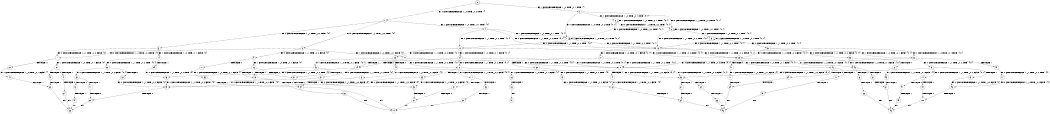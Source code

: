 digraph BCG {
size = "7, 10.5";
center = TRUE;
node [shape = circle];
0 [peripheries = 2];
0 -> 1 [label = "EX !0 !ATOMIC_EXCH_BRANCH (1, +0, TRUE, +0, 2, TRUE) !{}"];
0 -> 2 [label = "EX !1 !ATOMIC_EXCH_BRANCH (1, +0, TRUE, +0, 1, TRUE) !{}"];
1 -> 3 [label = "EX !0 !ATOMIC_EXCH_BRANCH (1, +1, TRUE, +0, 2, TRUE) !{0}"];
1 -> 4 [label = "EX !1 !ATOMIC_EXCH_BRANCH (1, +0, TRUE, +0, 1, TRUE) !{0}"];
1 -> 5 [label = "EX !0 !ATOMIC_EXCH_BRANCH (1, +1, TRUE, +0, 2, TRUE) !{0}"];
2 -> 6 [label = "EX !1 !ATOMIC_EXCH_BRANCH (1, +0, TRUE, +0, 1, TRUE) !{0, 1}"];
2 -> 7 [label = "EX !0 !ATOMIC_EXCH_BRANCH (1, +0, TRUE, +0, 2, TRUE) !{0, 1}"];
2 -> 8 [label = "EX !0 !ATOMIC_EXCH_BRANCH (1, +0, TRUE, +0, 2, TRUE) !{0, 1}"];
3 -> 9 [label = "EX !0 !ATOMIC_EXCH_BRANCH (1, +1, TRUE, +0, 2, FALSE) !{0}"];
3 -> 10 [label = "EX !1 !ATOMIC_EXCH_BRANCH (1, +0, TRUE, +0, 1, FALSE) !{0}"];
3 -> 11 [label = "EX !0 !ATOMIC_EXCH_BRANCH (1, +1, TRUE, +0, 2, FALSE) !{0}"];
4 -> 12 [label = "EX !0 !ATOMIC_EXCH_BRANCH (1, +1, TRUE, +0, 2, TRUE) !{0, 1}"];
4 -> 7 [label = "EX !1 !ATOMIC_EXCH_BRANCH (1, +0, TRUE, +0, 1, TRUE) !{0, 1}"];
4 -> 13 [label = "EX !0 !ATOMIC_EXCH_BRANCH (1, +1, TRUE, +0, 2, TRUE) !{0, 1}"];
5 -> 14 [label = "EX !1 !ATOMIC_EXCH_BRANCH (1, +0, TRUE, +0, 1, FALSE) !{0}"];
5 -> 11 [label = "EX !0 !ATOMIC_EXCH_BRANCH (1, +1, TRUE, +0, 2, FALSE) !{0}"];
6 -> 6 [label = "EX !1 !ATOMIC_EXCH_BRANCH (1, +0, TRUE, +0, 1, TRUE) !{0, 1}"];
6 -> 7 [label = "EX !0 !ATOMIC_EXCH_BRANCH (1, +0, TRUE, +0, 2, TRUE) !{0, 1}"];
6 -> 8 [label = "EX !0 !ATOMIC_EXCH_BRANCH (1, +0, TRUE, +0, 2, TRUE) !{0, 1}"];
7 -> 12 [label = "EX !0 !ATOMIC_EXCH_BRANCH (1, +1, TRUE, +0, 2, TRUE) !{0, 1}"];
7 -> 7 [label = "EX !1 !ATOMIC_EXCH_BRANCH (1, +0, TRUE, +0, 1, TRUE) !{0, 1}"];
7 -> 13 [label = "EX !0 !ATOMIC_EXCH_BRANCH (1, +1, TRUE, +0, 2, TRUE) !{0, 1}"];
8 -> 15 [label = "EX !1 !ATOMIC_EXCH_BRANCH (1, +0, TRUE, +0, 1, TRUE) !{0, 1}"];
8 -> 13 [label = "EX !0 !ATOMIC_EXCH_BRANCH (1, +1, TRUE, +0, 2, TRUE) !{0, 1}"];
8 -> 8 [label = "EX !1 !ATOMIC_EXCH_BRANCH (1, +0, TRUE, +0, 1, TRUE) !{0, 1}"];
9 -> 16 [label = "EX !1 !ATOMIC_EXCH_BRANCH (1, +0, TRUE, +0, 1, FALSE) !{0}"];
9 -> 17 [label = "TERMINATE !0"];
10 -> 18 [label = "EX !0 !ATOMIC_EXCH_BRANCH (1, +1, TRUE, +0, 2, TRUE) !{0, 1}"];
10 -> 19 [label = "TERMINATE !1"];
10 -> 20 [label = "EX !0 !ATOMIC_EXCH_BRANCH (1, +1, TRUE, +0, 2, TRUE) !{0, 1}"];
11 -> 21 [label = "EX !1 !ATOMIC_EXCH_BRANCH (1, +0, TRUE, +0, 1, FALSE) !{0}"];
11 -> 22 [label = "TERMINATE !0"];
12 -> 23 [label = "EX !0 !ATOMIC_EXCH_BRANCH (1, +1, TRUE, +0, 2, FALSE) !{0, 1}"];
12 -> 24 [label = "EX !1 !ATOMIC_EXCH_BRANCH (1, +0, TRUE, +0, 1, FALSE) !{0, 1}"];
12 -> 25 [label = "EX !0 !ATOMIC_EXCH_BRANCH (1, +1, TRUE, +0, 2, FALSE) !{0, 1}"];
13 -> 26 [label = "EX !1 !ATOMIC_EXCH_BRANCH (1, +0, TRUE, +0, 1, FALSE) !{0, 1}"];
13 -> 25 [label = "EX !0 !ATOMIC_EXCH_BRANCH (1, +1, TRUE, +0, 2, FALSE) !{0, 1}"];
13 -> 27 [label = "EX !1 !ATOMIC_EXCH_BRANCH (1, +0, TRUE, +0, 1, FALSE) !{0, 1}"];
14 -> 28 [label = "EX !0 !ATOMIC_EXCH_BRANCH (1, +1, TRUE, +0, 2, TRUE) !{0, 1}"];
14 -> 29 [label = "TERMINATE !1"];
15 -> 30 [label = "EX !0 !ATOMIC_EXCH_BRANCH (1, +1, TRUE, +0, 2, TRUE) !{0, 1}"];
15 -> 15 [label = "EX !1 !ATOMIC_EXCH_BRANCH (1, +0, TRUE, +0, 1, TRUE) !{0, 1}"];
15 -> 13 [label = "EX !0 !ATOMIC_EXCH_BRANCH (1, +1, TRUE, +0, 2, TRUE) !{0, 1}"];
16 -> 31 [label = "TERMINATE !0"];
16 -> 32 [label = "TERMINATE !1"];
17 -> 33 [label = "EX !1 !ATOMIC_EXCH_BRANCH (1, +0, TRUE, +0, 1, FALSE) !{}"];
18 -> 34 [label = "EX !0 !ATOMIC_EXCH_BRANCH (1, +1, TRUE, +0, 2, FALSE) !{0, 1}"];
18 -> 35 [label = "TERMINATE !1"];
18 -> 36 [label = "EX !0 !ATOMIC_EXCH_BRANCH (1, +1, TRUE, +0, 2, FALSE) !{0, 1}"];
19 -> 37 [label = "EX !0 !ATOMIC_EXCH_BRANCH (1, +1, TRUE, +0, 2, TRUE) !{0}"];
19 -> 38 [label = "EX !0 !ATOMIC_EXCH_BRANCH (1, +1, TRUE, +0, 2, TRUE) !{0}"];
20 -> 36 [label = "EX !0 !ATOMIC_EXCH_BRANCH (1, +1, TRUE, +0, 2, FALSE) !{0, 1}"];
20 -> 39 [label = "TERMINATE !1"];
21 -> 40 [label = "TERMINATE !0"];
21 -> 41 [label = "TERMINATE !1"];
22 -> 42 [label = "EX !1 !ATOMIC_EXCH_BRANCH (1, +0, TRUE, +0, 1, FALSE) !{}"];
23 -> 43 [label = "EX !1 !ATOMIC_EXCH_BRANCH (1, +0, TRUE, +0, 1, FALSE) !{0, 1}"];
23 -> 44 [label = "TERMINATE !0"];
24 -> 18 [label = "EX !0 !ATOMIC_EXCH_BRANCH (1, +1, TRUE, +0, 2, TRUE) !{0, 1}"];
24 -> 19 [label = "TERMINATE !1"];
24 -> 20 [label = "EX !0 !ATOMIC_EXCH_BRANCH (1, +1, TRUE, +0, 2, TRUE) !{0, 1}"];
25 -> 45 [label = "EX !1 !ATOMIC_EXCH_BRANCH (1, +0, TRUE, +0, 1, FALSE) !{0, 1}"];
25 -> 46 [label = "EX !1 !ATOMIC_EXCH_BRANCH (1, +0, TRUE, +0, 1, FALSE) !{0, 1}"];
25 -> 47 [label = "TERMINATE !0"];
26 -> 48 [label = "EX !0 !ATOMIC_EXCH_BRANCH (1, +1, TRUE, +0, 2, TRUE) !{0, 1}"];
26 -> 49 [label = "TERMINATE !1"];
26 -> 20 [label = "EX !0 !ATOMIC_EXCH_BRANCH (1, +1, TRUE, +0, 2, TRUE) !{0, 1}"];
27 -> 20 [label = "EX !0 !ATOMIC_EXCH_BRANCH (1, +1, TRUE, +0, 2, TRUE) !{0, 1}"];
27 -> 50 [label = "TERMINATE !1"];
28 -> 51 [label = "EX !0 !ATOMIC_EXCH_BRANCH (1, +1, TRUE, +0, 2, FALSE) !{0, 1}"];
28 -> 52 [label = "TERMINATE !1"];
29 -> 38 [label = "EX !0 !ATOMIC_EXCH_BRANCH (1, +1, TRUE, +0, 2, TRUE) !{0}"];
30 -> 53 [label = "EX !0 !ATOMIC_EXCH_BRANCH (1, +1, TRUE, +0, 2, FALSE) !{0, 1}"];
30 -> 26 [label = "EX !1 !ATOMIC_EXCH_BRANCH (1, +0, TRUE, +0, 1, FALSE) !{0, 1}"];
30 -> 25 [label = "EX !0 !ATOMIC_EXCH_BRANCH (1, +1, TRUE, +0, 2, FALSE) !{0, 1}"];
31 -> 54 [label = "TERMINATE !1"];
32 -> 55 [label = "TERMINATE !0"];
33 -> 54 [label = "TERMINATE !1"];
34 -> 56 [label = "TERMINATE !0"];
34 -> 57 [label = "TERMINATE !1"];
35 -> 58 [label = "EX !0 !ATOMIC_EXCH_BRANCH (1, +1, TRUE, +0, 2, FALSE) !{0}"];
35 -> 59 [label = "EX !0 !ATOMIC_EXCH_BRANCH (1, +1, TRUE, +0, 2, FALSE) !{0}"];
36 -> 60 [label = "TERMINATE !0"];
36 -> 61 [label = "TERMINATE !1"];
37 -> 58 [label = "EX !0 !ATOMIC_EXCH_BRANCH (1, +1, TRUE, +0, 2, FALSE) !{0}"];
37 -> 59 [label = "EX !0 !ATOMIC_EXCH_BRANCH (1, +1, TRUE, +0, 2, FALSE) !{0}"];
38 -> 59 [label = "EX !0 !ATOMIC_EXCH_BRANCH (1, +1, TRUE, +0, 2, FALSE) !{0}"];
39 -> 62 [label = "EX !0 !ATOMIC_EXCH_BRANCH (1, +1, TRUE, +0, 2, FALSE) !{0}"];
40 -> 63 [label = "TERMINATE !1"];
41 -> 64 [label = "TERMINATE !0"];
42 -> 63 [label = "TERMINATE !1"];
43 -> 31 [label = "TERMINATE !0"];
43 -> 32 [label = "TERMINATE !1"];
44 -> 65 [label = "EX !1 !ATOMIC_EXCH_BRANCH (1, +0, TRUE, +0, 1, FALSE) !{1}"];
44 -> 66 [label = "EX !1 !ATOMIC_EXCH_BRANCH (1, +0, TRUE, +0, 1, FALSE) !{1}"];
45 -> 67 [label = "TERMINATE !0"];
45 -> 68 [label = "TERMINATE !1"];
46 -> 69 [label = "TERMINATE !0"];
46 -> 70 [label = "TERMINATE !1"];
47 -> 71 [label = "EX !1 !ATOMIC_EXCH_BRANCH (1, +0, TRUE, +0, 1, FALSE) !{1}"];
48 -> 72 [label = "EX !0 !ATOMIC_EXCH_BRANCH (1, +1, TRUE, +0, 2, FALSE) !{0, 1}"];
48 -> 73 [label = "TERMINATE !1"];
48 -> 36 [label = "EX !0 !ATOMIC_EXCH_BRANCH (1, +1, TRUE, +0, 2, FALSE) !{0, 1}"];
49 -> 74 [label = "EX !0 !ATOMIC_EXCH_BRANCH (1, +1, TRUE, +0, 2, TRUE) !{0}"];
50 -> 75 [label = "EX !0 !ATOMIC_EXCH_BRANCH (1, +1, TRUE, +0, 2, TRUE) !{0}"];
51 -> 76 [label = "TERMINATE !0"];
51 -> 77 [label = "TERMINATE !1"];
52 -> 59 [label = "EX !0 !ATOMIC_EXCH_BRANCH (1, +1, TRUE, +0, 2, FALSE) !{0}"];
53 -> 45 [label = "EX !1 !ATOMIC_EXCH_BRANCH (1, +0, TRUE, +0, 1, FALSE) !{0, 1}"];
53 -> 78 [label = "TERMINATE !0"];
54 -> 79 [label = "exit"];
55 -> 79 [label = "exit"];
56 -> 80 [label = "TERMINATE !1"];
57 -> 81 [label = "TERMINATE !0"];
58 -> 81 [label = "TERMINATE !0"];
59 -> 82 [label = "TERMINATE !0"];
60 -> 83 [label = "TERMINATE !1"];
61 -> 84 [label = "TERMINATE !0"];
62 -> 84 [label = "TERMINATE !0"];
63 -> 85 [label = "exit"];
64 -> 85 [label = "exit"];
65 -> 54 [label = "TERMINATE !1"];
66 -> 86 [label = "TERMINATE !1"];
67 -> 87 [label = "TERMINATE !1"];
68 -> 88 [label = "TERMINATE !0"];
69 -> 89 [label = "TERMINATE !1"];
70 -> 90 [label = "TERMINATE !0"];
71 -> 89 [label = "TERMINATE !1"];
72 -> 91 [label = "TERMINATE !0"];
72 -> 92 [label = "TERMINATE !1"];
73 -> 93 [label = "EX !0 !ATOMIC_EXCH_BRANCH (1, +1, TRUE, +0, 2, FALSE) !{0}"];
74 -> 93 [label = "EX !0 !ATOMIC_EXCH_BRANCH (1, +1, TRUE, +0, 2, FALSE) !{0}"];
75 -> 62 [label = "EX !0 !ATOMIC_EXCH_BRANCH (1, +1, TRUE, +0, 2, FALSE) !{0}"];
76 -> 94 [label = "TERMINATE !1"];
77 -> 82 [label = "TERMINATE !0"];
78 -> 95 [label = "EX !1 !ATOMIC_EXCH_BRANCH (1, +0, TRUE, +0, 1, FALSE) !{1}"];
80 -> 79 [label = "exit"];
81 -> 79 [label = "exit"];
82 -> 85 [label = "exit"];
83 -> 96 [label = "exit"];
84 -> 96 [label = "exit"];
86 -> 97 [label = "exit"];
87 -> 98 [label = "exit"];
88 -> 98 [label = "exit"];
89 -> 96 [label = "exit"];
90 -> 96 [label = "exit"];
91 -> 99 [label = "TERMINATE !1"];
92 -> 100 [label = "TERMINATE !0"];
93 -> 100 [label = "TERMINATE !0"];
94 -> 85 [label = "exit"];
95 -> 87 [label = "TERMINATE !1"];
99 -> 98 [label = "exit"];
100 -> 98 [label = "exit"];
}

